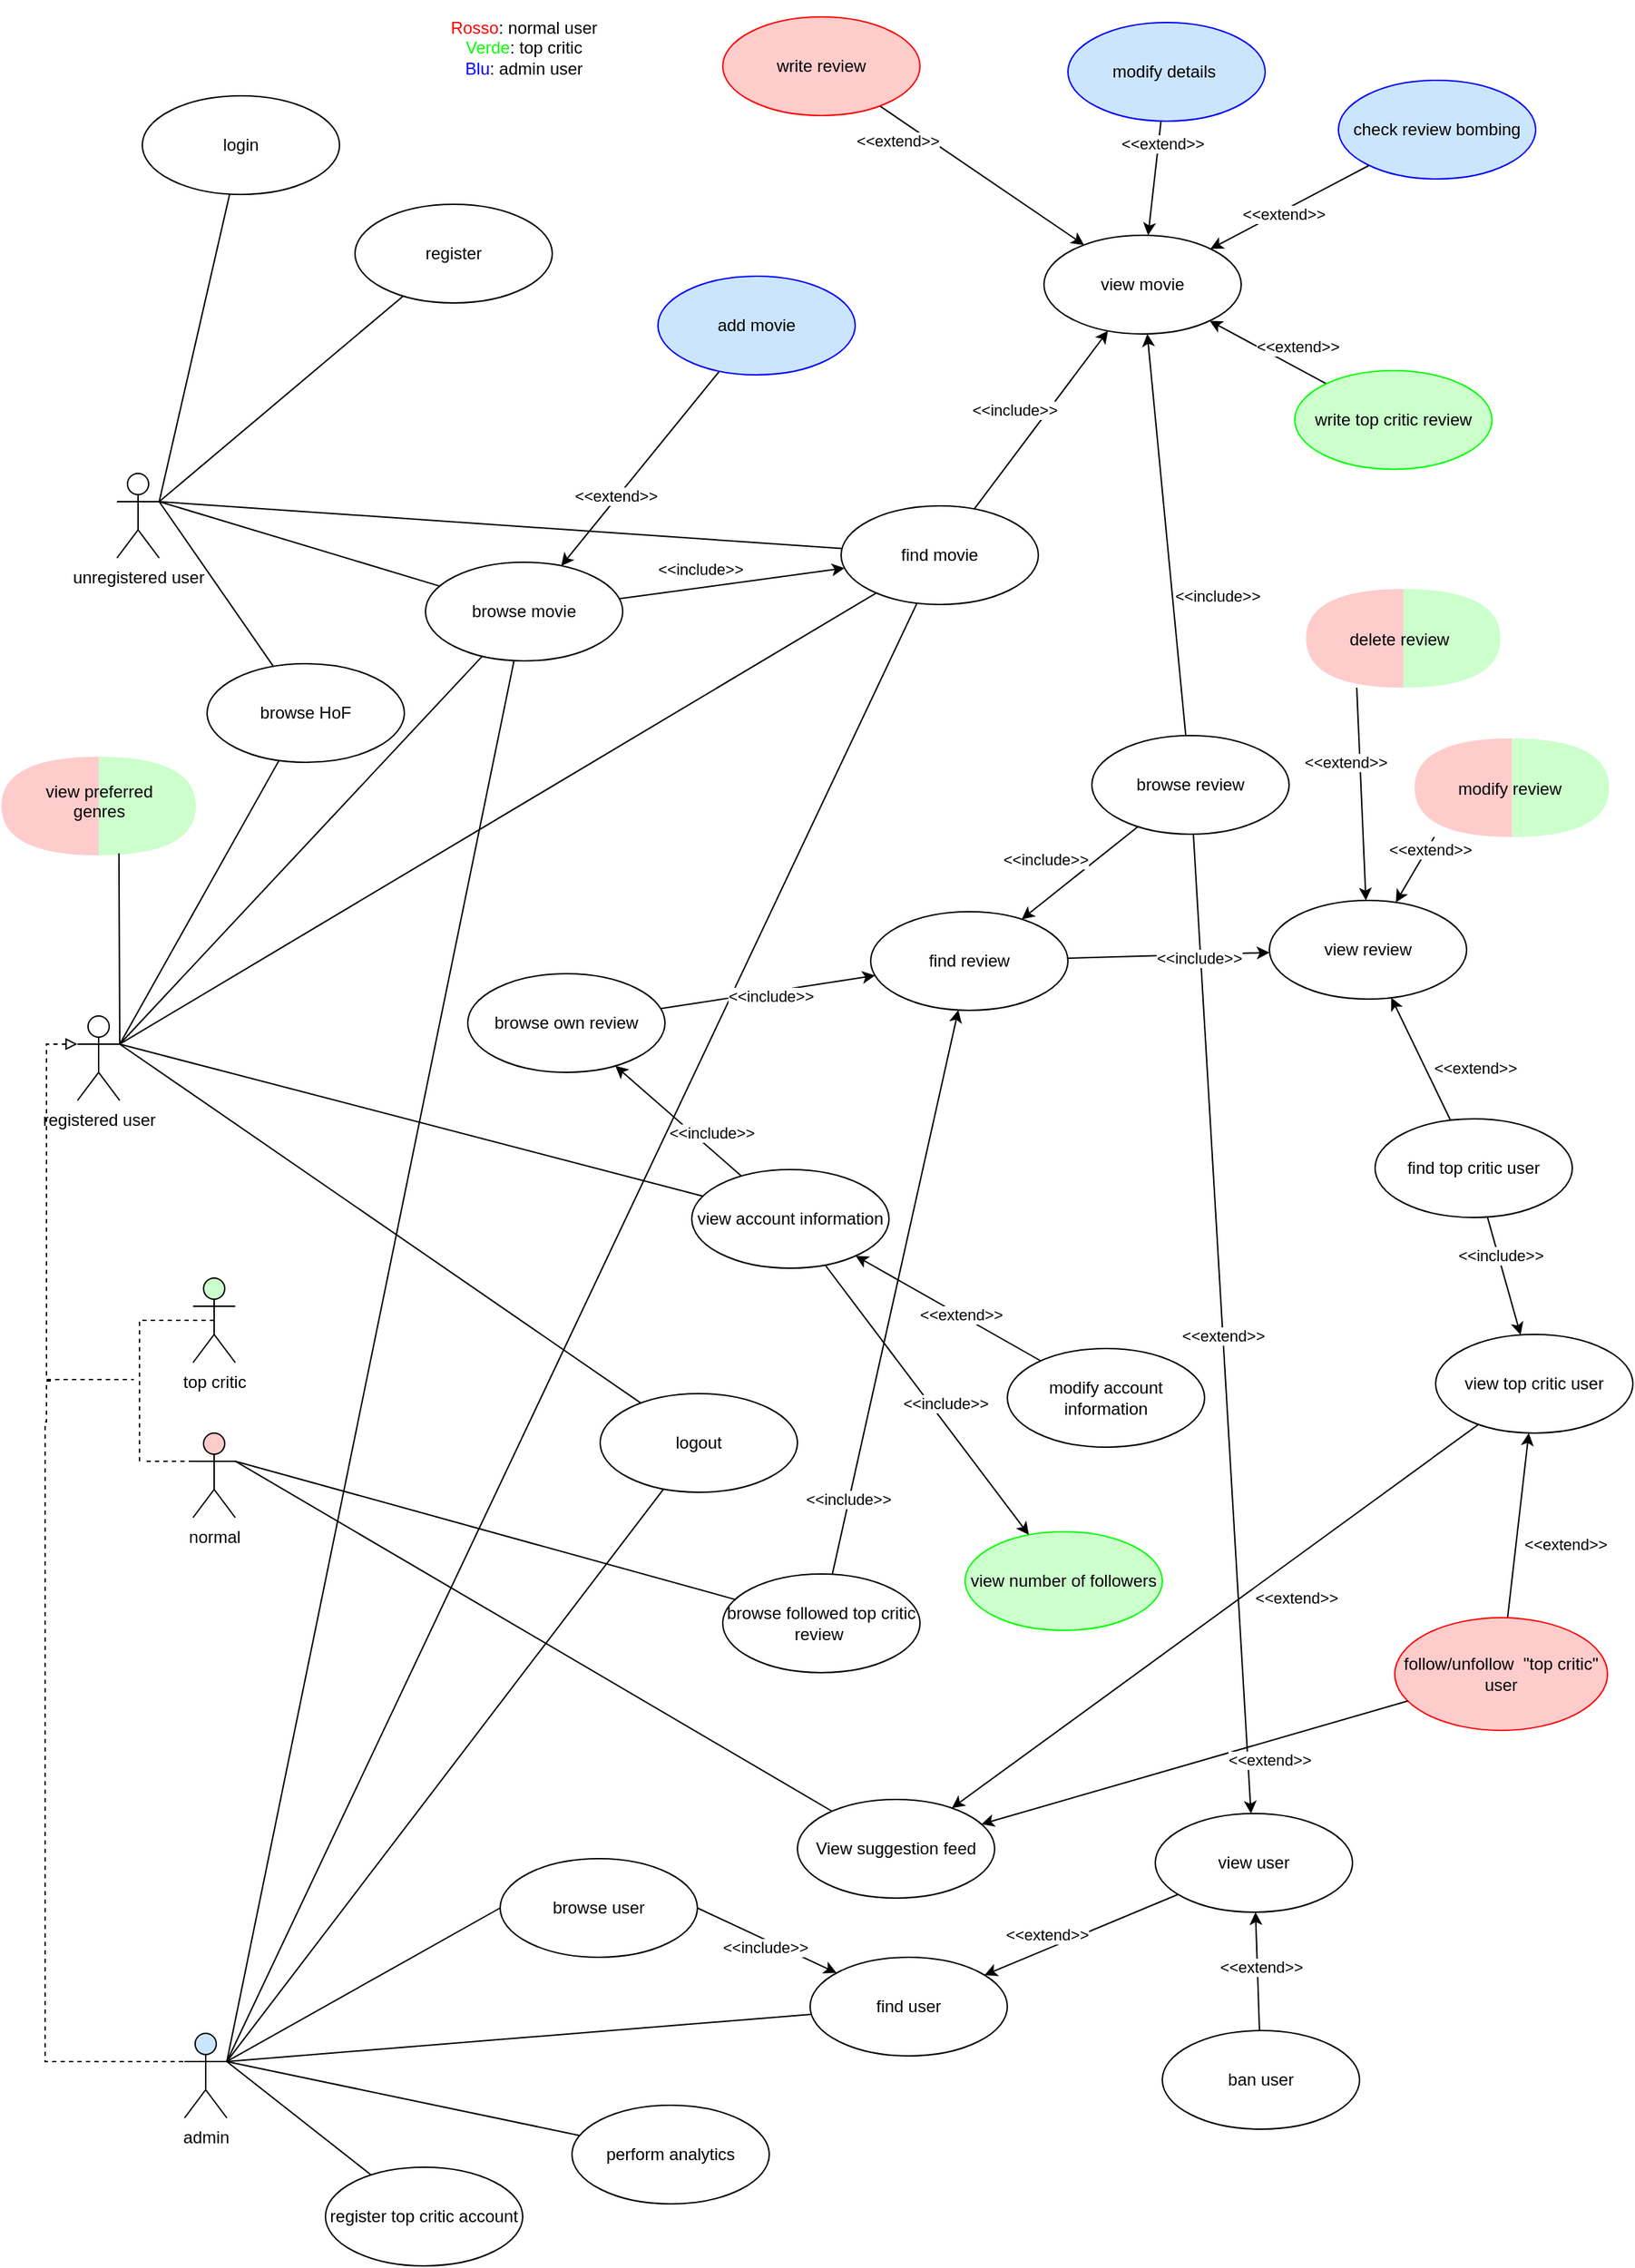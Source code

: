 <mxfile version="20.6.2" type="device"><diagram id="zcchT8Ha27X3w2Vu9qJa" name="Pagina-1"><mxGraphModel dx="1024" dy="604" grid="1" gridSize="10" guides="1" tooltips="1" connect="1" arrows="1" fold="1" page="1" pageScale="1" pageWidth="1169" pageHeight="1654" math="0" shadow="0"><root><mxCell id="0"/><mxCell id="1" parent="0"/><mxCell id="O1cBNvbTnnJ00bYaGqvp-1" style="rounded=0;orthogonalLoop=1;jettySize=auto;html=1;endArrow=none;endFill=0;elbow=vertical;jumpStyle=none;exitX=1;exitY=0.333;exitDx=0;exitDy=0;exitPerimeter=0;" parent="1" source="O1cBNvbTnnJ00bYaGqvp-5" target="O1cBNvbTnnJ00bYaGqvp-6" edge="1"><mxGeometry relative="1" as="geometry"><mxPoint x="258" y="317" as="sourcePoint"/></mxGeometry></mxCell><mxCell id="O1cBNvbTnnJ00bYaGqvp-2" style="rounded=0;orthogonalLoop=1;jettySize=auto;html=1;exitX=1;exitY=0.333;exitDx=0;exitDy=0;exitPerimeter=0;endArrow=none;endFill=0;" parent="1" source="O1cBNvbTnnJ00bYaGqvp-5" target="O1cBNvbTnnJ00bYaGqvp-7" edge="1"><mxGeometry relative="1" as="geometry"/></mxCell><mxCell id="O1cBNvbTnnJ00bYaGqvp-3" style="edgeStyle=none;rounded=0;orthogonalLoop=1;jettySize=auto;html=1;exitX=1;exitY=0.333;exitDx=0;exitDy=0;exitPerimeter=0;endArrow=none;endFill=0;" parent="1" source="O1cBNvbTnnJ00bYaGqvp-5" target="O1cBNvbTnnJ00bYaGqvp-10" edge="1"><mxGeometry relative="1" as="geometry"/></mxCell><mxCell id="O1cBNvbTnnJ00bYaGqvp-4" style="edgeStyle=none;rounded=0;orthogonalLoop=1;jettySize=auto;html=1;exitX=1;exitY=0.333;exitDx=0;exitDy=0;exitPerimeter=0;startArrow=none;startFill=0;endArrow=none;endFill=0;" parent="1" source="O1cBNvbTnnJ00bYaGqvp-5" target="O1cBNvbTnnJ00bYaGqvp-13" edge="1"><mxGeometry relative="1" as="geometry"/></mxCell><mxCell id="O1cBNvbTnnJ00bYaGqvp-5" value="unregistered user" style="shape=umlActor;verticalLabelPosition=bottom;labelBackgroundColor=#ffffff;verticalAlign=top;html=1;outlineConnect=0;" parent="1" vertex="1"><mxGeometry x="93" y="369" width="30" height="60" as="geometry"/></mxCell><mxCell id="O1cBNvbTnnJ00bYaGqvp-6" value="login" style="ellipse;whiteSpace=wrap;html=1;" parent="1" vertex="1"><mxGeometry x="111" y="101" width="140" height="70" as="geometry"/></mxCell><mxCell id="O1cBNvbTnnJ00bYaGqvp-7" value="register" style="ellipse;whiteSpace=wrap;html=1;" parent="1" vertex="1"><mxGeometry x="262" y="178" width="140" height="70" as="geometry"/></mxCell><mxCell id="O1cBNvbTnnJ00bYaGqvp-8" style="edgeStyle=none;rounded=0;orthogonalLoop=1;jettySize=auto;html=1;endArrow=classic;endFill=1;" parent="1" source="O1cBNvbTnnJ00bYaGqvp-10" target="O1cBNvbTnnJ00bYaGqvp-13" edge="1"><mxGeometry relative="1" as="geometry"><mxPoint x="681" y="347.182" as="targetPoint"/><mxPoint x="481" y="332" as="sourcePoint"/></mxGeometry></mxCell><mxCell id="O1cBNvbTnnJ00bYaGqvp-9" value="&amp;lt;&amp;lt;include&amp;gt;&amp;gt;" style="edgeLabel;html=1;align=center;verticalAlign=middle;resizable=0;points=[];" parent="O1cBNvbTnnJ00bYaGqvp-8" vertex="1" connectable="0"><mxGeometry x="-0.227" y="1" relative="1" as="geometry"><mxPoint x="-4.5" y="-12" as="offset"/></mxGeometry></mxCell><mxCell id="O1cBNvbTnnJ00bYaGqvp-10" value="browse movie" style="ellipse;whiteSpace=wrap;html=1;fontStyle=0" parent="1" vertex="1"><mxGeometry x="312" y="432" width="140" height="70" as="geometry"/></mxCell><mxCell id="O1cBNvbTnnJ00bYaGqvp-11" style="edgeStyle=none;rounded=0;orthogonalLoop=1;jettySize=auto;html=1;endArrow=classic;endFill=1;" parent="1" source="O1cBNvbTnnJ00bYaGqvp-13" target="O1cBNvbTnnJ00bYaGqvp-16" edge="1"><mxGeometry relative="1" as="geometry"><mxPoint x="941" y="346.957" as="targetPoint"/></mxGeometry></mxCell><mxCell id="O1cBNvbTnnJ00bYaGqvp-12" value="&amp;lt;&amp;lt;include&amp;gt;&amp;gt;" style="edgeLabel;html=1;align=center;verticalAlign=middle;resizable=0;points=[];" parent="O1cBNvbTnnJ00bYaGqvp-11" vertex="1" connectable="0"><mxGeometry x="-0.085" y="2" relative="1" as="geometry"><mxPoint x="-13.5" y="-11.5" as="offset"/></mxGeometry></mxCell><mxCell id="O1cBNvbTnnJ00bYaGqvp-13" value="find movie" style="ellipse;whiteSpace=wrap;html=1;fontStyle=0" parent="1" vertex="1"><mxGeometry x="607" y="392" width="140" height="70" as="geometry"/></mxCell><mxCell id="O1cBNvbTnnJ00bYaGqvp-14" style="edgeStyle=none;rounded=0;orthogonalLoop=1;jettySize=auto;html=1;endArrow=none;endFill=0;startArrow=classic;startFill=1;" parent="1" source="O1cBNvbTnnJ00bYaGqvp-16" target="O1cBNvbTnnJ00bYaGqvp-82" edge="1"><mxGeometry relative="1" as="geometry"><mxPoint x="1017.857" y="247.0" as="targetPoint"/></mxGeometry></mxCell><mxCell id="O1cBNvbTnnJ00bYaGqvp-15" value="&amp;lt;&amp;lt;include&amp;gt;&amp;gt;" style="edgeLabel;html=1;align=center;verticalAlign=middle;resizable=0;points=[];" parent="O1cBNvbTnnJ00bYaGqvp-14" vertex="1" connectable="0"><mxGeometry x="0.293" relative="1" as="geometry"><mxPoint x="32" y="1.5" as="offset"/></mxGeometry></mxCell><mxCell id="O1cBNvbTnnJ00bYaGqvp-16" value="view movie" style="ellipse;whiteSpace=wrap;html=1;fontStyle=0" parent="1" vertex="1"><mxGeometry x="751" y="200" width="140" height="70" as="geometry"/></mxCell><mxCell id="O1cBNvbTnnJ00bYaGqvp-17" style="edgeStyle=none;rounded=0;orthogonalLoop=1;jettySize=auto;html=1;startArrow=classic;startFill=1;endArrow=none;endFill=0;" parent="1" source="O1cBNvbTnnJ00bYaGqvp-71" target="O1cBNvbTnnJ00bYaGqvp-46" edge="1"><mxGeometry relative="1" as="geometry"/></mxCell><mxCell id="O1cBNvbTnnJ00bYaGqvp-18" value="&amp;lt;&amp;lt;extend&amp;gt;&amp;gt;" style="edgeLabel;html=1;align=center;verticalAlign=middle;resizable=0;points=[];" parent="O1cBNvbTnnJ00bYaGqvp-17" vertex="1" connectable="0"><mxGeometry x="0.129" y="1" relative="1" as="geometry"><mxPoint x="33.5" y="5" as="offset"/></mxGeometry></mxCell><mxCell id="O1cBNvbTnnJ00bYaGqvp-19" value="view review" style="ellipse;whiteSpace=wrap;html=1;" parent="1" vertex="1"><mxGeometry x="911" y="672" width="140" height="70" as="geometry"/></mxCell><mxCell id="O1cBNvbTnnJ00bYaGqvp-20" style="edgeStyle=none;rounded=0;orthogonalLoop=1;jettySize=auto;html=1;exitX=1;exitY=0.333;exitDx=0;exitDy=0;exitPerimeter=0;startArrow=none;startFill=0;endArrow=none;endFill=0;" parent="1" source="O1cBNvbTnnJ00bYaGqvp-26" target="O1cBNvbTnnJ00bYaGqvp-10" edge="1"><mxGeometry relative="1" as="geometry"/></mxCell><mxCell id="O1cBNvbTnnJ00bYaGqvp-21" style="edgeStyle=none;rounded=0;orthogonalLoop=1;jettySize=auto;html=1;exitX=1;exitY=0.333;exitDx=0;exitDy=0;exitPerimeter=0;startArrow=none;startFill=0;endArrow=none;endFill=0;" parent="1" source="O1cBNvbTnnJ00bYaGqvp-26" target="O1cBNvbTnnJ00bYaGqvp-37" edge="1"><mxGeometry relative="1" as="geometry"/></mxCell><mxCell id="O1cBNvbTnnJ00bYaGqvp-22" value="&amp;lt;&amp;lt;include&amp;gt;&amp;gt;" style="edgeStyle=none;rounded=0;orthogonalLoop=1;jettySize=auto;html=1;startArrow=none;startFill=0;endArrow=classic;endFill=1;" parent="1" source="O1cBNvbTnnJ00bYaGqvp-42" target="O1cBNvbTnnJ00bYaGqvp-41" edge="1"><mxGeometry x="-0.401" y="-9" relative="1" as="geometry"><mxPoint as="offset"/></mxGeometry></mxCell><mxCell id="O1cBNvbTnnJ00bYaGqvp-23" style="edgeStyle=none;rounded=0;orthogonalLoop=1;jettySize=auto;html=1;exitX=1;exitY=0.333;exitDx=0;exitDy=0;exitPerimeter=0;startArrow=none;startFill=0;endArrow=none;endFill=0;" parent="1" source="O1cBNvbTnnJ00bYaGqvp-26" target="O1cBNvbTnnJ00bYaGqvp-42" edge="1"><mxGeometry relative="1" as="geometry"><mxPoint x="396" y="842" as="targetPoint"/></mxGeometry></mxCell><mxCell id="O1cBNvbTnnJ00bYaGqvp-24" style="edgeStyle=none;rounded=0;orthogonalLoop=1;jettySize=auto;html=1;exitX=1;exitY=0.333;exitDx=0;exitDy=0;exitPerimeter=0;startArrow=none;startFill=0;endArrow=none;endFill=0;" parent="1" source="O1cBNvbTnnJ00bYaGqvp-28" target="O1cBNvbTnnJ00bYaGqvp-47" edge="1"><mxGeometry relative="1" as="geometry"/></mxCell><mxCell id="O1cBNvbTnnJ00bYaGqvp-25" style="edgeStyle=none;rounded=0;orthogonalLoop=1;jettySize=auto;html=1;exitX=1;exitY=0.333;exitDx=0;exitDy=0;exitPerimeter=0;startArrow=none;startFill=0;endArrow=none;endFill=0;" parent="1" source="O1cBNvbTnnJ00bYaGqvp-26" target="O1cBNvbTnnJ00bYaGqvp-13" edge="1"><mxGeometry relative="1" as="geometry"/></mxCell><mxCell id="O1cBNvbTnnJ00bYaGqvp-26" value="registered user" style="shape=umlActor;verticalLabelPosition=bottom;labelBackgroundColor=#ffffff;verticalAlign=top;html=1;outlineConnect=0;" parent="1" vertex="1"><mxGeometry x="65" y="754" width="30" height="60" as="geometry"/></mxCell><mxCell id="O1cBNvbTnnJ00bYaGqvp-27" style="edgeStyle=none;rounded=0;orthogonalLoop=1;jettySize=auto;html=1;exitX=0;exitY=0.333;exitDx=0;exitDy=0;exitPerimeter=0;endArrow=none;endFill=0;dashed=1;" parent="1" source="O1cBNvbTnnJ00bYaGqvp-28" edge="1"><mxGeometry relative="1" as="geometry"><mxPoint x="111" y="1070" as="targetPoint"/></mxGeometry></mxCell><mxCell id="emVdyjL5cs-lD2Dwy2KG-2" style="rounded=0;orthogonalLoop=1;jettySize=auto;html=1;endArrow=none;endFill=0;exitX=1;exitY=0.333;exitDx=0;exitDy=0;exitPerimeter=0;" parent="1" source="O1cBNvbTnnJ00bYaGqvp-28" target="emVdyjL5cs-lD2Dwy2KG-1" edge="1"><mxGeometry relative="1" as="geometry"/></mxCell><mxCell id="O1cBNvbTnnJ00bYaGqvp-28" value="normal" style="shape=umlActor;verticalLabelPosition=bottom;labelBackgroundColor=#ffffff;verticalAlign=top;html=1;outlineConnect=0;fillColor=#FFCCCC;" parent="1" vertex="1"><mxGeometry x="147" y="1050" width="30" height="60" as="geometry"/></mxCell><mxCell id="O1cBNvbTnnJ00bYaGqvp-29" style="edgeStyle=none;rounded=0;orthogonalLoop=1;jettySize=auto;html=1;exitX=1;exitY=0.333;exitDx=0;exitDy=0;exitPerimeter=0;entryX=0;entryY=0.5;entryDx=0;entryDy=0;startArrow=none;startFill=0;endArrow=none;endFill=0;" parent="1" source="O1cBNvbTnnJ00bYaGqvp-34" target="O1cBNvbTnnJ00bYaGqvp-50" edge="1"><mxGeometry relative="1" as="geometry"/></mxCell><mxCell id="O1cBNvbTnnJ00bYaGqvp-30" style="edgeStyle=none;rounded=0;orthogonalLoop=1;jettySize=auto;html=1;startArrow=classic;startFill=1;endArrow=none;endFill=0;" parent="1" source="O1cBNvbTnnJ00bYaGqvp-10" target="O1cBNvbTnnJ00bYaGqvp-61" edge="1"><mxGeometry relative="1" as="geometry"><mxPoint x="571" y="1069" as="sourcePoint"/></mxGeometry></mxCell><mxCell id="O1cBNvbTnnJ00bYaGqvp-31" value="&amp;lt;&amp;lt;extend&amp;gt;&amp;gt;" style="edgeLabel;html=1;align=center;verticalAlign=middle;resizable=0;points=[];" parent="O1cBNvbTnnJ00bYaGqvp-30" vertex="1" connectable="0"><mxGeometry x="-0.29" y="2" relative="1" as="geometry"><mxPoint as="offset"/></mxGeometry></mxCell><mxCell id="O1cBNvbTnnJ00bYaGqvp-32" style="edgeStyle=none;rounded=0;orthogonalLoop=1;jettySize=auto;html=1;exitX=1;exitY=0.333;exitDx=0;exitDy=0;exitPerimeter=0;startArrow=none;startFill=0;endArrow=none;endFill=0;" parent="1" source="O1cBNvbTnnJ00bYaGqvp-34" target="O1cBNvbTnnJ00bYaGqvp-53" edge="1"><mxGeometry relative="1" as="geometry"/></mxCell><mxCell id="O1cBNvbTnnJ00bYaGqvp-33" style="rounded=0;orthogonalLoop=1;jettySize=auto;html=1;endArrow=none;endFill=0;exitX=1;exitY=0.333;exitDx=0;exitDy=0;exitPerimeter=0;" parent="1" source="O1cBNvbTnnJ00bYaGqvp-34" target="O1cBNvbTnnJ00bYaGqvp-37" edge="1"><mxGeometry relative="1" as="geometry"/></mxCell><mxCell id="O1cBNvbTnnJ00bYaGqvp-34" value="admin" style="shape=umlActor;verticalLabelPosition=bottom;labelBackgroundColor=#ffffff;verticalAlign=top;html=1;outlineConnect=0;fillColor=#CCE5FF;" parent="1" vertex="1"><mxGeometry x="141" y="1476" width="30" height="60" as="geometry"/></mxCell><mxCell id="O1cBNvbTnnJ00bYaGqvp-35" value="" style="endArrow=none;html=1;rounded=0;dashed=1;" parent="1" edge="1"><mxGeometry width="50" height="50" relative="1" as="geometry"><mxPoint x="109" y="1070" as="sourcePoint"/><mxPoint x="109" y="970" as="targetPoint"/></mxGeometry></mxCell><mxCell id="O1cBNvbTnnJ00bYaGqvp-36" value="" style="endArrow=none;html=1;rounded=0;endFill=0;dashed=1;startArrow=block;startFill=0;exitX=0;exitY=0.333;exitDx=0;exitDy=0;exitPerimeter=0;edgeStyle=orthogonalEdgeStyle;" parent="1" source="O1cBNvbTnnJ00bYaGqvp-26" edge="1"><mxGeometry width="50" height="50" relative="1" as="geometry"><mxPoint x="63" y="1386" as="sourcePoint"/><mxPoint x="105" y="1012" as="targetPoint"/><Array as="points"><mxPoint x="43" y="774"/><mxPoint x="43" y="1012"/></Array></mxGeometry></mxCell><mxCell id="O1cBNvbTnnJ00bYaGqvp-37" value="logout" style="ellipse;whiteSpace=wrap;html=1;" parent="1" vertex="1"><mxGeometry x="436" y="1022" width="140" height="70" as="geometry"/></mxCell><mxCell id="O1cBNvbTnnJ00bYaGqvp-38" style="edgeStyle=none;rounded=0;orthogonalLoop=1;jettySize=auto;html=1;endArrow=none;endFill=0;startArrow=classic;startFill=1;" parent="1" source="O1cBNvbTnnJ00bYaGqvp-16" target="O1cBNvbTnnJ00bYaGqvp-40" edge="1"><mxGeometry relative="1" as="geometry"><mxPoint x="1237.857" y="277.0" as="targetPoint"/><mxPoint x="1051" y="337" as="sourcePoint"/></mxGeometry></mxCell><mxCell id="O1cBNvbTnnJ00bYaGqvp-39" value="&amp;lt;&amp;lt;extend&amp;gt;&amp;gt;" style="edgeLabel;html=1;align=center;verticalAlign=middle;resizable=0;points=[];" parent="O1cBNvbTnnJ00bYaGqvp-38" vertex="1" connectable="0"><mxGeometry x="0.293" relative="1" as="geometry"><mxPoint x="-38.5" y="-10" as="offset"/></mxGeometry></mxCell><mxCell id="O1cBNvbTnnJ00bYaGqvp-40" value="write review" style="ellipse;whiteSpace=wrap;html=1;strokeColor=#FF0000;fillColor=#FFCCCC;" parent="1" vertex="1"><mxGeometry x="523" y="45" width="140" height="70" as="geometry"/></mxCell><mxCell id="O1cBNvbTnnJ00bYaGqvp-41" value="browse own review" style="ellipse;whiteSpace=wrap;html=1;" parent="1" vertex="1"><mxGeometry x="342" y="724" width="140" height="70" as="geometry"/></mxCell><mxCell id="O1cBNvbTnnJ00bYaGqvp-42" value="view account information" style="ellipse;whiteSpace=wrap;html=1;" parent="1" vertex="1"><mxGeometry x="501" y="863" width="140" height="70" as="geometry"/></mxCell><mxCell id="O1cBNvbTnnJ00bYaGqvp-43" value="modify account information" style="ellipse;whiteSpace=wrap;html=1;strokeColor=#000000;" parent="1" vertex="1"><mxGeometry x="725" y="990" width="140" height="70" as="geometry"/></mxCell><mxCell id="O1cBNvbTnnJ00bYaGqvp-44" style="edgeStyle=none;rounded=0;orthogonalLoop=1;jettySize=auto;html=1;endArrow=none;endFill=0;startArrow=classic;startFill=1;" parent="1" source="O1cBNvbTnnJ00bYaGqvp-42" target="O1cBNvbTnnJ00bYaGqvp-43" edge="1"><mxGeometry relative="1" as="geometry"><mxPoint x="862" y="487" as="targetPoint"/><mxPoint x="815.64" y="572.41" as="sourcePoint"/></mxGeometry></mxCell><mxCell id="O1cBNvbTnnJ00bYaGqvp-45" value="&amp;lt;&amp;lt;extend&amp;gt;&amp;gt;" style="edgeLabel;html=1;align=center;verticalAlign=middle;resizable=0;points=[];" parent="O1cBNvbTnnJ00bYaGqvp-44" vertex="1" connectable="0"><mxGeometry x="0.293" relative="1" as="geometry"><mxPoint x="-10.5" y="-6.5" as="offset"/></mxGeometry></mxCell><mxCell id="O1cBNvbTnnJ00bYaGqvp-46" value="follow/unfollow&amp;nbsp; &quot;top critic&quot; user" style="ellipse;whiteSpace=wrap;html=1;strokeColor=#FF0000;fillColor=#FFCCCC;" parent="1" vertex="1"><mxGeometry x="1000" y="1181" width="151" height="80" as="geometry"/></mxCell><mxCell id="O1cBNvbTnnJ00bYaGqvp-47" value="browse followed top critic review&amp;nbsp;" style="ellipse;whiteSpace=wrap;html=1;strokeColor=#000000;fillColor=none;" parent="1" vertex="1"><mxGeometry x="523" y="1150" width="140" height="70" as="geometry"/></mxCell><mxCell id="O1cBNvbTnnJ00bYaGqvp-48" style="edgeStyle=none;rounded=0;orthogonalLoop=1;jettySize=auto;html=1;exitX=1;exitY=0.5;exitDx=0;exitDy=0;startArrow=none;startFill=0;endArrow=classic;endFill=1;" parent="1" source="O1cBNvbTnnJ00bYaGqvp-50" target="O1cBNvbTnnJ00bYaGqvp-53" edge="1"><mxGeometry relative="1" as="geometry"/></mxCell><mxCell id="O1cBNvbTnnJ00bYaGqvp-49" value="&amp;lt;&amp;lt;include&amp;gt;&amp;gt;" style="edgeLabel;html=1;align=center;verticalAlign=middle;resizable=0;points=[];" parent="O1cBNvbTnnJ00bYaGqvp-48" vertex="1" connectable="0"><mxGeometry x="-0.15" y="1" relative="1" as="geometry"><mxPoint x="5" y="9" as="offset"/></mxGeometry></mxCell><mxCell id="O1cBNvbTnnJ00bYaGqvp-50" value="browse user" style="ellipse;whiteSpace=wrap;html=1;fontStyle=0;strokeColor=#000000;" parent="1" vertex="1"><mxGeometry x="365" y="1352" width="140" height="70" as="geometry"/></mxCell><mxCell id="O1cBNvbTnnJ00bYaGqvp-51" style="edgeStyle=none;rounded=0;orthogonalLoop=1;jettySize=auto;html=1;startArrow=none;startFill=0;endArrow=classic;endFill=1;" parent="1" source="O1cBNvbTnnJ00bYaGqvp-54" target="O1cBNvbTnnJ00bYaGqvp-53" edge="1"><mxGeometry relative="1" as="geometry"><mxPoint x="790" y="1480" as="targetPoint"/></mxGeometry></mxCell><mxCell id="O1cBNvbTnnJ00bYaGqvp-52" value="&amp;lt;&amp;lt;extend&amp;gt;&amp;gt;" style="edgeLabel;html=1;align=center;verticalAlign=middle;resizable=0;points=[];" parent="O1cBNvbTnnJ00bYaGqvp-51" vertex="1" connectable="0"><mxGeometry x="0.187" y="-3" relative="1" as="geometry"><mxPoint x="-11" y="-3" as="offset"/></mxGeometry></mxCell><mxCell id="O1cBNvbTnnJ00bYaGqvp-53" value="find user" style="ellipse;whiteSpace=wrap;html=1;fontStyle=0;strokeColor=#000000;" parent="1" vertex="1"><mxGeometry x="585" y="1422" width="140" height="70" as="geometry"/></mxCell><mxCell id="O1cBNvbTnnJ00bYaGqvp-54" value="view user" style="ellipse;whiteSpace=wrap;html=1;fontStyle=0;strokeColor=#000000;" parent="1" vertex="1"><mxGeometry x="830" y="1320" width="140" height="70" as="geometry"/></mxCell><mxCell id="O1cBNvbTnnJ00bYaGqvp-55" style="edgeStyle=none;rounded=0;orthogonalLoop=1;jettySize=auto;html=1;startArrow=none;startFill=0;endArrow=classic;endFill=1;" parent="1" source="O1cBNvbTnnJ00bYaGqvp-57" target="O1cBNvbTnnJ00bYaGqvp-54" edge="1"><mxGeometry relative="1" as="geometry"/></mxCell><mxCell id="O1cBNvbTnnJ00bYaGqvp-56" value="&amp;lt;&amp;lt;extend&amp;gt;&amp;gt;" style="edgeLabel;html=1;align=center;verticalAlign=middle;resizable=0;points=[];" parent="O1cBNvbTnnJ00bYaGqvp-55" vertex="1" connectable="0"><mxGeometry x="0.117" relative="1" as="geometry"><mxPoint x="2" y="2" as="offset"/></mxGeometry></mxCell><mxCell id="O1cBNvbTnnJ00bYaGqvp-57" value="ban user" style="ellipse;whiteSpace=wrap;html=1;fontStyle=0;strokeColor=#000000;" parent="1" vertex="1"><mxGeometry x="835" y="1474" width="140" height="70" as="geometry"/></mxCell><mxCell id="O1cBNvbTnnJ00bYaGqvp-58" value="modify&amp;nbsp;details&amp;nbsp;" style="ellipse;whiteSpace=wrap;html=1;fontStyle=0;strokeColor=#0000FF;fillColor=#CCE5FF;" parent="1" vertex="1"><mxGeometry x="768" y="49" width="140" height="70" as="geometry"/></mxCell><mxCell id="O1cBNvbTnnJ00bYaGqvp-59" style="edgeStyle=none;rounded=0;orthogonalLoop=1;jettySize=auto;html=1;endArrow=none;endFill=0;startArrow=classic;startFill=1;" parent="1" source="O1cBNvbTnnJ00bYaGqvp-16" target="O1cBNvbTnnJ00bYaGqvp-58" edge="1"><mxGeometry relative="1" as="geometry"><mxPoint x="1248.0" y="267.0" as="targetPoint"/><mxPoint x="1096.04" y="350.84" as="sourcePoint"/></mxGeometry></mxCell><mxCell id="O1cBNvbTnnJ00bYaGqvp-60" value="&amp;lt;&amp;lt;extend&amp;gt;&amp;gt;" style="edgeLabel;html=1;align=center;verticalAlign=middle;resizable=0;points=[];" parent="O1cBNvbTnnJ00bYaGqvp-59" vertex="1" connectable="0"><mxGeometry x="0.293" relative="1" as="geometry"><mxPoint x="3.5" y="-13" as="offset"/></mxGeometry></mxCell><mxCell id="O1cBNvbTnnJ00bYaGqvp-61" value="add movie" style="ellipse;whiteSpace=wrap;html=1;fontStyle=0;strokeColor=#0000FF;fillColor=#CCE5FF;gradientColor=none;" parent="1" vertex="1"><mxGeometry x="477" y="229" width="140" height="70" as="geometry"/></mxCell><mxCell id="O1cBNvbTnnJ00bYaGqvp-62" style="edgeStyle=none;rounded=0;orthogonalLoop=1;jettySize=auto;html=1;entryX=1;entryY=0.333;entryDx=0;entryDy=0;entryPerimeter=0;startArrow=none;startFill=0;endArrow=none;endFill=0;" parent="1" source="O1cBNvbTnnJ00bYaGqvp-63" target="O1cBNvbTnnJ00bYaGqvp-34" edge="1"><mxGeometry relative="1" as="geometry"/></mxCell><mxCell id="O1cBNvbTnnJ00bYaGqvp-63" value="perform analytics" style="ellipse;whiteSpace=wrap;html=1;fontStyle=0;strokeColor=#000000;" parent="1" vertex="1"><mxGeometry x="416" y="1527" width="140" height="70" as="geometry"/></mxCell><mxCell id="O1cBNvbTnnJ00bYaGqvp-64" value="&lt;font color=&quot;#ff0000&quot;&gt;Rosso&lt;/font&gt;: normal user&lt;br&gt;&lt;font color=&quot;#00ff00&quot;&gt;Verde&lt;/font&gt;: top critic&lt;br&gt;&lt;font color=&quot;#0000ff&quot;&gt;Blu&lt;/font&gt;: admin user" style="text;html=1;strokeColor=none;fillColor=none;align=center;verticalAlign=middle;whiteSpace=wrap;rounded=0;" parent="1" vertex="1"><mxGeometry x="290" y="33" width="184" height="68" as="geometry"/></mxCell><mxCell id="O1cBNvbTnnJ00bYaGqvp-65" value="top critic" style="shape=umlActor;verticalLabelPosition=bottom;labelBackgroundColor=#ffffff;verticalAlign=top;html=1;outlineConnect=0;fillColor=#CCFFCC;" parent="1" vertex="1"><mxGeometry x="147" y="940" width="30" height="60" as="geometry"/></mxCell><mxCell id="O1cBNvbTnnJ00bYaGqvp-66" value="" style="endArrow=none;html=1;rounded=0;dashed=1;exitX=0.5;exitY=0.5;exitDx=0;exitDy=0;exitPerimeter=0;" parent="1" source="O1cBNvbTnnJ00bYaGqvp-65" edge="1"><mxGeometry width="50" height="50" relative="1" as="geometry"><mxPoint x="119.0" y="1180" as="sourcePoint"/><mxPoint x="111" y="970" as="targetPoint"/></mxGeometry></mxCell><mxCell id="O1cBNvbTnnJ00bYaGqvp-67" style="rounded=0;orthogonalLoop=1;jettySize=auto;html=1;fontColor=#00FF00;" parent="1" source="O1cBNvbTnnJ00bYaGqvp-69" target="O1cBNvbTnnJ00bYaGqvp-16" edge="1"><mxGeometry relative="1" as="geometry"/></mxCell><mxCell id="O1cBNvbTnnJ00bYaGqvp-68" value="&amp;lt;&amp;lt;extend&amp;gt;&amp;gt;" style="edgeLabel;html=1;align=center;verticalAlign=middle;resizable=0;points=[];" parent="O1cBNvbTnnJ00bYaGqvp-67" vertex="1" connectable="0"><mxGeometry x="-0.096" y="3" relative="1" as="geometry"><mxPoint x="18" y="-9.5" as="offset"/></mxGeometry></mxCell><mxCell id="O1cBNvbTnnJ00bYaGqvp-69" value="write top critic review" style="ellipse;whiteSpace=wrap;html=1;strokeColor=#00FF00;fillColor=#CCFFCC;" parent="1" vertex="1"><mxGeometry x="929" y="296" width="140" height="70" as="geometry"/></mxCell><mxCell id="O1cBNvbTnnJ00bYaGqvp-70" value="find top critic user" style="ellipse;whiteSpace=wrap;html=1;strokeColor=#000000;" parent="1" vertex="1"><mxGeometry x="986" y="827" width="140" height="70" as="geometry"/></mxCell><mxCell id="O1cBNvbTnnJ00bYaGqvp-71" value="view top critic user" style="ellipse;whiteSpace=wrap;html=1;strokeColor=#000000;" parent="1" vertex="1"><mxGeometry x="1029" y="980" width="140" height="70" as="geometry"/></mxCell><mxCell id="O1cBNvbTnnJ00bYaGqvp-72" style="edgeStyle=none;rounded=0;orthogonalLoop=1;jettySize=auto;html=1;startArrow=classic;startFill=1;endArrow=none;endFill=0;" parent="1" source="O1cBNvbTnnJ00bYaGqvp-71" target="O1cBNvbTnnJ00bYaGqvp-70" edge="1"><mxGeometry relative="1" as="geometry"><mxPoint x="1058.217" y="-67.77" as="sourcePoint"/><mxPoint x="1193.896" y="-88.037" as="targetPoint"/></mxGeometry></mxCell><mxCell id="O1cBNvbTnnJ00bYaGqvp-73" value="&amp;lt;&amp;lt;include&amp;gt;&amp;gt;" style="edgeLabel;html=1;align=center;verticalAlign=middle;resizable=0;points=[];" parent="O1cBNvbTnnJ00bYaGqvp-72" vertex="1" connectable="0"><mxGeometry x="0.129" y="1" relative="1" as="geometry"><mxPoint y="-9.5" as="offset"/></mxGeometry></mxCell><mxCell id="O1cBNvbTnnJ00bYaGqvp-74" style="edgeStyle=none;rounded=0;orthogonalLoop=1;jettySize=auto;html=1;startArrow=classic;startFill=1;endArrow=none;endFill=0;" parent="1" source="O1cBNvbTnnJ00bYaGqvp-19" target="O1cBNvbTnnJ00bYaGqvp-70" edge="1"><mxGeometry relative="1" as="geometry"><mxPoint x="1068.217" y="-57.77" as="sourcePoint"/><mxPoint x="1203.896" y="-78.037" as="targetPoint"/></mxGeometry></mxCell><mxCell id="O1cBNvbTnnJ00bYaGqvp-75" value="&amp;lt;&amp;lt;extend&amp;gt;&amp;gt;" style="edgeLabel;html=1;align=center;verticalAlign=middle;resizable=0;points=[];" parent="O1cBNvbTnnJ00bYaGqvp-74" vertex="1" connectable="0"><mxGeometry x="0.129" y="1" relative="1" as="geometry"><mxPoint x="34.5" y="1" as="offset"/></mxGeometry></mxCell><mxCell id="O1cBNvbTnnJ00bYaGqvp-76" value="find review" style="ellipse;whiteSpace=wrap;html=1;" parent="1" vertex="1"><mxGeometry x="628" y="680" width="140" height="70" as="geometry"/></mxCell><mxCell id="O1cBNvbTnnJ00bYaGqvp-77" value="view number of followers" style="ellipse;whiteSpace=wrap;html=1;strokeColor=#00FF00;fillColor=#CCFFCC;" parent="1" vertex="1"><mxGeometry x="695" y="1120" width="140" height="70" as="geometry"/></mxCell><mxCell id="O1cBNvbTnnJ00bYaGqvp-78" style="edgeStyle=none;rounded=0;orthogonalLoop=1;jettySize=auto;html=1;startArrow=none;startFill=0;endArrow=none;endFill=0;exitX=1;exitY=0.333;exitDx=0;exitDy=0;exitPerimeter=0;" parent="1" source="O1cBNvbTnnJ00bYaGqvp-34" target="O1cBNvbTnnJ00bYaGqvp-10" edge="1"><mxGeometry relative="1" as="geometry"><mxPoint x="221" y="937" as="sourcePoint"/><mxPoint x="361" y="912" as="targetPoint"/></mxGeometry></mxCell><mxCell id="O1cBNvbTnnJ00bYaGqvp-79" style="edgeStyle=none;rounded=0;orthogonalLoop=1;jettySize=auto;html=1;exitX=1;exitY=0.333;exitDx=0;exitDy=0;exitPerimeter=0;startArrow=none;startFill=0;endArrow=none;endFill=0;" parent="1" source="O1cBNvbTnnJ00bYaGqvp-34" target="O1cBNvbTnnJ00bYaGqvp-13" edge="1"><mxGeometry relative="1" as="geometry"><mxPoint x="237" y="957" as="sourcePoint"/><mxPoint x="371" y="922" as="targetPoint"/></mxGeometry></mxCell><mxCell id="O1cBNvbTnnJ00bYaGqvp-80" value="register top critic account" style="ellipse;whiteSpace=wrap;html=1;fontStyle=0;strokeColor=#000000;" parent="1" vertex="1"><mxGeometry x="241" y="1571" width="140" height="70" as="geometry"/></mxCell><mxCell id="O1cBNvbTnnJ00bYaGqvp-81" style="edgeStyle=none;rounded=0;orthogonalLoop=1;jettySize=auto;html=1;entryX=1;entryY=0.333;entryDx=0;entryDy=0;entryPerimeter=0;startArrow=none;startFill=0;endArrow=none;endFill=0;" parent="1" source="O1cBNvbTnnJ00bYaGqvp-80" target="O1cBNvbTnnJ00bYaGqvp-34" edge="1"><mxGeometry relative="1" as="geometry"><mxPoint x="451" y="1212" as="sourcePoint"/><mxPoint x="227" y="947" as="targetPoint"/></mxGeometry></mxCell><mxCell id="O1cBNvbTnnJ00bYaGqvp-82" value="browse review" style="ellipse;whiteSpace=wrap;html=1;fontStyle=0;strokeColor=#000000;" parent="1" vertex="1"><mxGeometry x="785" y="555" width="140" height="70" as="geometry"/></mxCell><mxCell id="O1cBNvbTnnJ00bYaGqvp-83" style="edgeStyle=none;rounded=0;orthogonalLoop=1;jettySize=auto;html=1;startArrow=none;startFill=0;endArrow=classic;endFill=1;" parent="1" source="O1cBNvbTnnJ00bYaGqvp-82" target="O1cBNvbTnnJ00bYaGqvp-54" edge="1"><mxGeometry relative="1" as="geometry"><mxPoint x="909.829" y="441.122" as="sourcePoint"/><mxPoint x="1312.064" y="742.914" as="targetPoint"/></mxGeometry></mxCell><mxCell id="O1cBNvbTnnJ00bYaGqvp-84" value="&amp;lt;&amp;lt;extend&amp;gt;&amp;gt;" style="edgeLabel;html=1;align=center;verticalAlign=middle;resizable=0;points=[];" parent="O1cBNvbTnnJ00bYaGqvp-83" vertex="1" connectable="0"><mxGeometry x="0.117" relative="1" as="geometry"><mxPoint x="-2" y="-33" as="offset"/></mxGeometry></mxCell><mxCell id="O1cBNvbTnnJ00bYaGqvp-87" style="edgeStyle=none;rounded=0;orthogonalLoop=1;jettySize=auto;html=1;endArrow=classic;endFill=1;" parent="1" source="O1cBNvbTnnJ00bYaGqvp-41" target="O1cBNvbTnnJ00bYaGqvp-76" edge="1"><mxGeometry relative="1" as="geometry"><mxPoint x="661" y="332" as="targetPoint"/><mxPoint x="491.0" y="342" as="sourcePoint"/></mxGeometry></mxCell><mxCell id="O1cBNvbTnnJ00bYaGqvp-88" value="&amp;lt;&amp;lt;include&amp;gt;&amp;gt;" style="edgeLabel;html=1;align=center;verticalAlign=middle;resizable=0;points=[];" parent="O1cBNvbTnnJ00bYaGqvp-87" vertex="1" connectable="0"><mxGeometry x="-0.227" y="1" relative="1" as="geometry"><mxPoint x="19" y="1" as="offset"/></mxGeometry></mxCell><mxCell id="O1cBNvbTnnJ00bYaGqvp-89" style="edgeStyle=none;rounded=0;orthogonalLoop=1;jettySize=auto;html=1;endArrow=classic;endFill=1;" parent="1" source="O1cBNvbTnnJ00bYaGqvp-76" target="O1cBNvbTnnJ00bYaGqvp-19" edge="1"><mxGeometry relative="1" as="geometry"><mxPoint x="832.321" y="441.172" as="targetPoint"/><mxPoint x="710.829" y="532.878" as="sourcePoint"/></mxGeometry></mxCell><mxCell id="O1cBNvbTnnJ00bYaGqvp-90" value="&amp;lt;&amp;lt;include&amp;gt;&amp;gt;" style="edgeLabel;html=1;align=center;verticalAlign=middle;resizable=0;points=[];" parent="O1cBNvbTnnJ00bYaGqvp-89" vertex="1" connectable="0"><mxGeometry x="-0.227" y="1" relative="1" as="geometry"><mxPoint x="37" y="2" as="offset"/></mxGeometry></mxCell><mxCell id="O1cBNvbTnnJ00bYaGqvp-91" style="edgeStyle=none;rounded=0;orthogonalLoop=1;jettySize=auto;html=1;endArrow=classic;endFill=1;" parent="1" source="O1cBNvbTnnJ00bYaGqvp-47" target="O1cBNvbTnnJ00bYaGqvp-76" edge="1"><mxGeometry relative="1" as="geometry"><mxPoint x="832.339" y="441.178" as="targetPoint"/><mxPoint x="710.689" y="532.832" as="sourcePoint"/></mxGeometry></mxCell><mxCell id="O1cBNvbTnnJ00bYaGqvp-92" value="&amp;lt;&amp;lt;include&amp;gt;&amp;gt;" style="edgeLabel;html=1;align=center;verticalAlign=middle;resizable=0;points=[];" parent="O1cBNvbTnnJ00bYaGqvp-91" vertex="1" connectable="0"><mxGeometry x="-0.227" y="1" relative="1" as="geometry"><mxPoint x="-23" y="101" as="offset"/></mxGeometry></mxCell><mxCell id="O1cBNvbTnnJ00bYaGqvp-93" style="edgeStyle=none;rounded=0;orthogonalLoop=1;jettySize=auto;html=1;endArrow=classic;endFill=1;" parent="1" source="O1cBNvbTnnJ00bYaGqvp-82" target="O1cBNvbTnnJ00bYaGqvp-76" edge="1"><mxGeometry relative="1" as="geometry"><mxPoint x="858.196" y="446.41" as="targetPoint"/><mxPoint x="901" y="397" as="sourcePoint"/></mxGeometry></mxCell><mxCell id="O1cBNvbTnnJ00bYaGqvp-94" value="&amp;lt;&amp;lt;include&amp;gt;&amp;gt;" style="edgeLabel;html=1;align=center;verticalAlign=middle;resizable=0;points=[];" parent="O1cBNvbTnnJ00bYaGqvp-93" vertex="1" connectable="0"><mxGeometry x="-0.227" y="1" relative="1" as="geometry"><mxPoint x="-35" y="-3" as="offset"/></mxGeometry></mxCell><mxCell id="O1cBNvbTnnJ00bYaGqvp-95" style="rounded=0;orthogonalLoop=1;jettySize=auto;html=1;fontColor=#00FF00;" parent="1" source="O1cBNvbTnnJ00bYaGqvp-110" target="O1cBNvbTnnJ00bYaGqvp-19" edge="1"><mxGeometry relative="1" as="geometry"><mxPoint x="999.926" y="529" as="sourcePoint"/><mxPoint x="1012.147" y="269.037" as="targetPoint"/></mxGeometry></mxCell><mxCell id="O1cBNvbTnnJ00bYaGqvp-96" value="&amp;lt;&amp;lt;extend&amp;gt;&amp;gt;" style="edgeLabel;html=1;align=center;verticalAlign=middle;resizable=0;points=[];" parent="O1cBNvbTnnJ00bYaGqvp-95" vertex="1" connectable="0"><mxGeometry x="-0.096" y="3" relative="1" as="geometry"><mxPoint x="-14.5" y="-16" as="offset"/></mxGeometry></mxCell><mxCell id="O1cBNvbTnnJ00bYaGqvp-97" style="edgeStyle=none;rounded=0;orthogonalLoop=1;jettySize=auto;html=1;endArrow=classic;endFill=1;" parent="1" source="O1cBNvbTnnJ00bYaGqvp-42" target="O1cBNvbTnnJ00bYaGqvp-77" edge="1"><mxGeometry relative="1" as="geometry"><mxPoint x="827.339" y="536.327" as="targetPoint"/><mxPoint x="794.641" y="618.671" as="sourcePoint"/></mxGeometry></mxCell><mxCell id="O1cBNvbTnnJ00bYaGqvp-98" value="&amp;lt;&amp;lt;include&amp;gt;&amp;gt;" style="edgeLabel;html=1;align=center;verticalAlign=middle;resizable=0;points=[];" parent="O1cBNvbTnnJ00bYaGqvp-97" vertex="1" connectable="0"><mxGeometry x="-0.227" y="1" relative="1" as="geometry"><mxPoint x="29" y="25" as="offset"/></mxGeometry></mxCell><mxCell id="O1cBNvbTnnJ00bYaGqvp-99" style="rounded=0;orthogonalLoop=1;jettySize=auto;html=1;fontColor=#00FF00;" parent="1" source="O1cBNvbTnnJ00bYaGqvp-104" target="O1cBNvbTnnJ00bYaGqvp-19" edge="1"><mxGeometry relative="1" as="geometry"><mxPoint x="1284.286" y="471.402" as="sourcePoint"/><mxPoint x="1172.453" y="435.24" as="targetPoint"/></mxGeometry></mxCell><mxCell id="O1cBNvbTnnJ00bYaGqvp-100" value="&amp;lt;&amp;lt;extend&amp;gt;&amp;gt;" style="edgeLabel;html=1;align=center;verticalAlign=middle;resizable=0;points=[];" parent="O1cBNvbTnnJ00bYaGqvp-99" vertex="1" connectable="0"><mxGeometry x="-0.096" y="3" relative="1" as="geometry"><mxPoint x="7" y="-13.5" as="offset"/></mxGeometry></mxCell><mxCell id="O1cBNvbTnnJ00bYaGqvp-101" value="" style="group" parent="1" vertex="1" connectable="0"><mxGeometry x="1014.11" y="557" width="138" height="70" as="geometry"/></mxCell><mxCell id="O1cBNvbTnnJ00bYaGqvp-102" value="" style="group" parent="O1cBNvbTnnJ00bYaGqvp-101" vertex="1" connectable="0"><mxGeometry width="138" height="70" as="geometry"/></mxCell><mxCell id="O1cBNvbTnnJ00bYaGqvp-103" value="" style="shape=or;whiteSpace=wrap;html=1;strokeColor=none;strokeWidth=1;fillColor=#CCFFCC;gradientColor=none;" parent="O1cBNvbTnnJ00bYaGqvp-102" vertex="1"><mxGeometry x="69" width="69" height="70" as="geometry"/></mxCell><mxCell id="O1cBNvbTnnJ00bYaGqvp-104" value="" style="shape=or;whiteSpace=wrap;html=1;strokeColor=none;strokeWidth=1;fillColor=#FFCCCC;gradientColor=none;rotation=-180;" parent="O1cBNvbTnnJ00bYaGqvp-102" vertex="1"><mxGeometry width="69" height="70" as="geometry"/></mxCell><mxCell id="O1cBNvbTnnJ00bYaGqvp-105" value="modify review" style="text;html=1;resizable=0;points=[];autosize=1;align=left;verticalAlign=top;spacingTop=-4;" parent="O1cBNvbTnnJ00bYaGqvp-102" vertex="1"><mxGeometry x="29" y="26" width="83" height="14" as="geometry"/></mxCell><mxCell id="O1cBNvbTnnJ00bYaGqvp-106" value="" style="endArrow=none;html=1;rounded=0;endFill=0;dashed=1;startArrow=none;startFill=0;edgeStyle=orthogonalEdgeStyle;entryX=0;entryY=0.333;entryDx=0;entryDy=0;entryPerimeter=0;" parent="1" target="O1cBNvbTnnJ00bYaGqvp-34" edge="1"><mxGeometry width="50" height="50" relative="1" as="geometry"><mxPoint x="46" y="1013" as="sourcePoint"/><mxPoint x="115" y="1022.0" as="targetPoint"/><Array as="points"><mxPoint x="43" y="1013"/><mxPoint x="43" y="1042"/><mxPoint x="42" y="1042"/><mxPoint x="42" y="1496"/></Array></mxGeometry></mxCell><mxCell id="O1cBNvbTnnJ00bYaGqvp-107" value="" style="group" parent="1" vertex="1" connectable="0"><mxGeometry x="937" y="451" width="138" height="70" as="geometry"/></mxCell><mxCell id="O1cBNvbTnnJ00bYaGqvp-108" value="" style="group" parent="O1cBNvbTnnJ00bYaGqvp-107" vertex="1" connectable="0"><mxGeometry width="138" height="70" as="geometry"/></mxCell><mxCell id="O1cBNvbTnnJ00bYaGqvp-109" value="" style="shape=or;whiteSpace=wrap;html=1;strokeColor=none;strokeWidth=1;fillColor=#CCFFCC;gradientColor=none;" parent="O1cBNvbTnnJ00bYaGqvp-108" vertex="1"><mxGeometry x="69" width="69" height="70" as="geometry"/></mxCell><mxCell id="O1cBNvbTnnJ00bYaGqvp-110" value="" style="shape=or;whiteSpace=wrap;html=1;strokeColor=none;strokeWidth=1;fillColor=#FFCCCC;gradientColor=none;rotation=-180;" parent="O1cBNvbTnnJ00bYaGqvp-108" vertex="1"><mxGeometry width="69" height="70" as="geometry"/></mxCell><mxCell id="O1cBNvbTnnJ00bYaGqvp-111" value="delete review" style="text;html=1;resizable=0;points=[];autosize=1;align=left;verticalAlign=top;spacingTop=-4;" parent="O1cBNvbTnnJ00bYaGqvp-108" vertex="1"><mxGeometry x="29" y="26" width="89" height="20" as="geometry"/></mxCell><mxCell id="O1cBNvbTnnJ00bYaGqvp-112" value="browse HoF" style="ellipse;whiteSpace=wrap;html=1;fontStyle=0" parent="1" vertex="1"><mxGeometry x="157" y="504" width="140" height="70" as="geometry"/></mxCell><mxCell id="O1cBNvbTnnJ00bYaGqvp-113" style="edgeStyle=none;rounded=0;orthogonalLoop=1;jettySize=auto;html=1;startArrow=none;startFill=0;endArrow=none;endFill=0;entryX=1;entryY=0.333;entryDx=0;entryDy=0;entryPerimeter=0;" parent="1" source="O1cBNvbTnnJ00bYaGqvp-112" target="O1cBNvbTnnJ00bYaGqvp-5" edge="1"><mxGeometry relative="1" as="geometry"><mxPoint x="133" y="399" as="sourcePoint"/><mxPoint x="127" y="388" as="targetPoint"/></mxGeometry></mxCell><mxCell id="O1cBNvbTnnJ00bYaGqvp-114" style="edgeStyle=none;rounded=0;orthogonalLoop=1;jettySize=auto;html=1;startArrow=none;startFill=0;endArrow=none;endFill=0;entryX=1;entryY=0.333;entryDx=0;entryDy=0;entryPerimeter=0;" parent="1" source="O1cBNvbTnnJ00bYaGqvp-112" target="O1cBNvbTnnJ00bYaGqvp-26" edge="1"><mxGeometry relative="1" as="geometry"><mxPoint x="214.044" y="515.936" as="sourcePoint"/><mxPoint x="133" y="399" as="targetPoint"/></mxGeometry></mxCell><mxCell id="emVdyjL5cs-lD2Dwy2KG-1" value="View suggestion feed" style="ellipse;whiteSpace=wrap;html=1;strokeColor=#000000;fillColor=none;" parent="1" vertex="1"><mxGeometry x="576" y="1310" width="140" height="70" as="geometry"/></mxCell><mxCell id="PPa-KIc8sDpQQwFqY4hN-1" style="edgeStyle=none;rounded=0;orthogonalLoop=1;jettySize=auto;html=1;startArrow=classic;startFill=1;endArrow=none;endFill=0;" edge="1" parent="1" source="emVdyjL5cs-lD2Dwy2KG-1" target="O1cBNvbTnnJ00bYaGqvp-71"><mxGeometry relative="1" as="geometry"><mxPoint x="1102.7" y="1059.858" as="sourcePoint"/><mxPoint x="960" y="1190" as="targetPoint"/></mxGeometry></mxCell><mxCell id="PPa-KIc8sDpQQwFqY4hN-2" value="&amp;lt;&amp;lt;extend&amp;gt;&amp;gt;" style="edgeLabel;html=1;align=center;verticalAlign=middle;resizable=0;points=[];" vertex="1" connectable="0" parent="PPa-KIc8sDpQQwFqY4hN-1"><mxGeometry x="0.129" y="1" relative="1" as="geometry"><mxPoint x="33.5" y="5" as="offset"/></mxGeometry></mxCell><mxCell id="PPa-KIc8sDpQQwFqY4hN-3" style="edgeStyle=none;rounded=0;orthogonalLoop=1;jettySize=auto;html=1;startArrow=classic;startFill=1;endArrow=none;endFill=0;" edge="1" parent="1" source="emVdyjL5cs-lD2Dwy2KG-1" target="O1cBNvbTnnJ00bYaGqvp-46"><mxGeometry relative="1" as="geometry"><mxPoint x="1112.7" y="1069.858" as="sourcePoint"/><mxPoint x="1010" y="1360" as="targetPoint"/></mxGeometry></mxCell><mxCell id="PPa-KIc8sDpQQwFqY4hN-4" value="&amp;lt;&amp;lt;extend&amp;gt;&amp;gt;" style="edgeLabel;html=1;align=center;verticalAlign=middle;resizable=0;points=[];" vertex="1" connectable="0" parent="PPa-KIc8sDpQQwFqY4hN-3"><mxGeometry x="0.129" y="1" relative="1" as="geometry"><mxPoint x="33.5" y="5" as="offset"/></mxGeometry></mxCell><mxCell id="PPa-KIc8sDpQQwFqY4hN-5" value="check review bombing" style="ellipse;whiteSpace=wrap;html=1;fontStyle=0;strokeColor=#0000FF;fillColor=#CCE5FF;" vertex="1" parent="1"><mxGeometry x="960" y="90" width="140" height="70" as="geometry"/></mxCell><mxCell id="PPa-KIc8sDpQQwFqY4hN-6" style="edgeStyle=none;rounded=0;orthogonalLoop=1;jettySize=auto;html=1;endArrow=none;endFill=0;startArrow=classic;startFill=1;" edge="1" parent="1" source="O1cBNvbTnnJ00bYaGqvp-16" target="PPa-KIc8sDpQQwFqY4hN-5"><mxGeometry relative="1" as="geometry"><mxPoint x="844.066" y="128.945" as="targetPoint"/><mxPoint x="834.916" y="210.055" as="sourcePoint"/></mxGeometry></mxCell><mxCell id="PPa-KIc8sDpQQwFqY4hN-7" value="&amp;lt;&amp;lt;extend&amp;gt;&amp;gt;" style="edgeLabel;html=1;align=center;verticalAlign=middle;resizable=0;points=[];" vertex="1" connectable="0" parent="PPa-KIc8sDpQQwFqY4hN-6"><mxGeometry x="0.293" relative="1" as="geometry"><mxPoint x="-21" y="13" as="offset"/></mxGeometry></mxCell><mxCell id="PPa-KIc8sDpQQwFqY4hN-13" value="" style="group" vertex="1" connectable="0" parent="1"><mxGeometry x="11" y="570" width="138" height="70" as="geometry"/></mxCell><mxCell id="PPa-KIc8sDpQQwFqY4hN-14" value="" style="group" vertex="1" connectable="0" parent="PPa-KIc8sDpQQwFqY4hN-13"><mxGeometry width="138" height="70" as="geometry"/></mxCell><mxCell id="PPa-KIc8sDpQQwFqY4hN-15" value="" style="shape=or;whiteSpace=wrap;html=1;strokeColor=none;strokeWidth=1;fillColor=#CCFFCC;gradientColor=none;" vertex="1" parent="PPa-KIc8sDpQQwFqY4hN-14"><mxGeometry x="69" width="69" height="70" as="geometry"/></mxCell><mxCell id="PPa-KIc8sDpQQwFqY4hN-16" value="" style="shape=or;whiteSpace=wrap;html=1;strokeColor=none;strokeWidth=1;fillColor=#FFCCCC;gradientColor=none;rotation=-180;" vertex="1" parent="PPa-KIc8sDpQQwFqY4hN-14"><mxGeometry width="69" height="70" as="geometry"/></mxCell><mxCell id="PPa-KIc8sDpQQwFqY4hN-17" value="view preferred &lt;br&gt;genres" style="text;html=1;resizable=0;points=[];autosize=1;align=center;verticalAlign=top;spacingTop=-4;" vertex="1" parent="PPa-KIc8sDpQQwFqY4hN-14"><mxGeometry x="19" y="15" width="100" height="40" as="geometry"/></mxCell><mxCell id="PPa-KIc8sDpQQwFqY4hN-18" style="edgeStyle=none;rounded=0;orthogonalLoop=1;jettySize=auto;html=1;startArrow=none;startFill=0;endArrow=none;endFill=0;entryX=1;entryY=0.333;entryDx=0;entryDy=0;entryPerimeter=0;exitX=0.209;exitY=0.98;exitDx=0;exitDy=0;exitPerimeter=0;" edge="1" parent="1" source="PPa-KIc8sDpQQwFqY4hN-15" target="O1cBNvbTnnJ00bYaGqvp-26"><mxGeometry relative="1" as="geometry"><mxPoint x="218.073" y="582.696" as="sourcePoint"/><mxPoint x="105" y="784" as="targetPoint"/></mxGeometry></mxCell></root></mxGraphModel></diagram></mxfile>